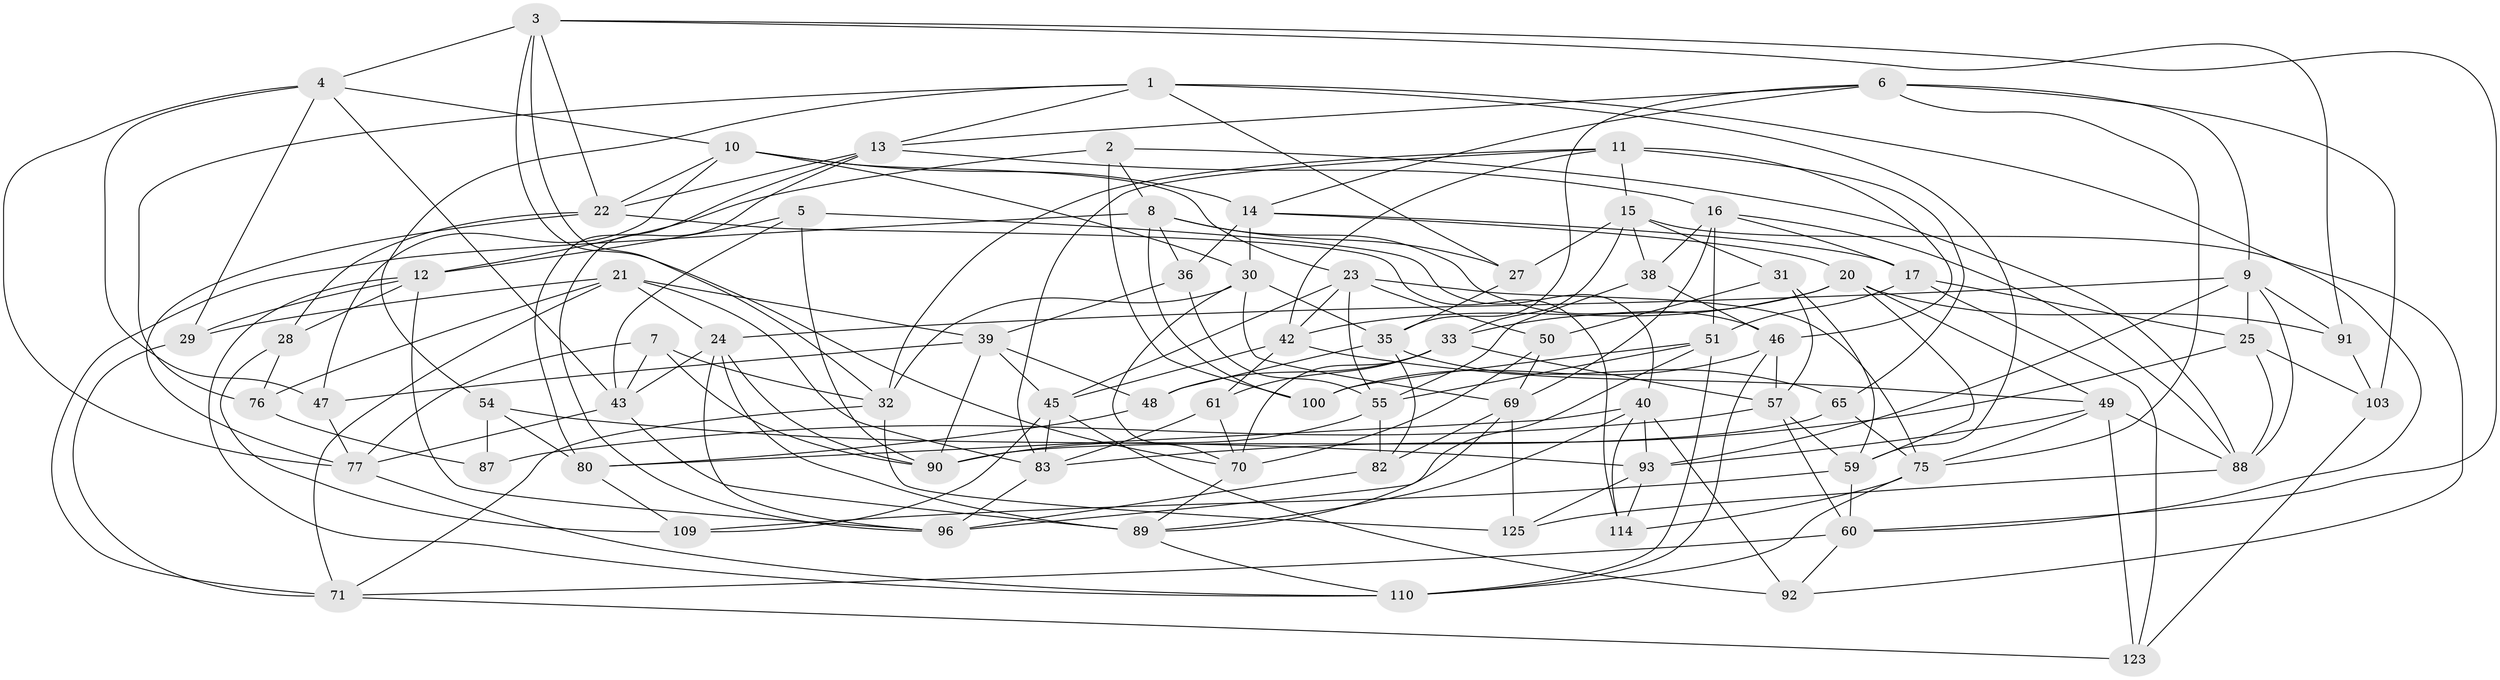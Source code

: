 // original degree distribution, {4: 1.0}
// Generated by graph-tools (version 1.1) at 2025/11/02/27/25 16:11:45]
// undirected, 75 vertices, 197 edges
graph export_dot {
graph [start="1"]
  node [color=gray90,style=filled];
  1 [super="+18"];
  2;
  3 [super="+84"];
  4 [super="+66"];
  5;
  6 [super="+117"];
  7;
  8 [super="+41"];
  9 [super="+62"];
  10 [super="+112"];
  11 [super="+67"];
  12 [super="+19"];
  13 [super="+26"];
  14 [super="+53"];
  15 [super="+101"];
  16 [super="+34"];
  17 [super="+68"];
  20 [super="+85"];
  21 [super="+63"];
  22 [super="+98"];
  23 [super="+115"];
  24 [super="+95"];
  25 [super="+37"];
  27;
  28;
  29;
  30 [super="+105"];
  31;
  32 [super="+111"];
  33 [super="+124"];
  35 [super="+94"];
  36;
  38;
  39 [super="+74"];
  40 [super="+44"];
  42 [super="+97"];
  43 [super="+64"];
  45 [super="+86"];
  46 [super="+56"];
  47;
  48;
  49 [super="+52"];
  50;
  51 [super="+104"];
  54 [super="+72"];
  55 [super="+58"];
  57 [super="+73"];
  59 [super="+116"];
  60 [super="+78"];
  61;
  65;
  69 [super="+81"];
  70 [super="+106"];
  71 [super="+99"];
  75 [super="+79"];
  76;
  77 [super="+118"];
  80 [super="+120"];
  82;
  83 [super="+102"];
  87;
  88 [super="+107"];
  89 [super="+121"];
  90 [super="+113"];
  91;
  92;
  93 [super="+108"];
  96 [super="+122"];
  100;
  103;
  109;
  110 [super="+119"];
  114;
  123;
  125;
  1 -- 76;
  1 -- 27;
  1 -- 54;
  1 -- 59;
  1 -- 13;
  1 -- 60;
  2 -- 8;
  2 -- 100;
  2 -- 12;
  2 -- 88;
  3 -- 91;
  3 -- 22;
  3 -- 32;
  3 -- 4;
  3 -- 60;
  3 -- 70;
  4 -- 10;
  4 -- 29;
  4 -- 43;
  4 -- 77;
  4 -- 47;
  5 -- 90;
  5 -- 40;
  5 -- 43;
  5 -- 12;
  6 -- 14;
  6 -- 75;
  6 -- 35;
  6 -- 13;
  6 -- 103;
  6 -- 9;
  7 -- 77;
  7 -- 90;
  7 -- 43;
  7 -- 32;
  8 -- 27;
  8 -- 100;
  8 -- 36;
  8 -- 46;
  8 -- 71;
  9 -- 88;
  9 -- 24;
  9 -- 93;
  9 -- 91;
  9 -- 25;
  10 -- 30;
  10 -- 22;
  10 -- 47;
  10 -- 14;
  10 -- 23;
  11 -- 15;
  11 -- 42;
  11 -- 65;
  11 -- 83;
  11 -- 46;
  11 -- 32;
  12 -- 96;
  12 -- 110;
  12 -- 29;
  12 -- 28;
  13 -- 22;
  13 -- 16;
  13 -- 96;
  13 -- 80;
  14 -- 36;
  14 -- 20;
  14 -- 30;
  14 -- 17;
  15 -- 27;
  15 -- 33;
  15 -- 92;
  15 -- 38;
  15 -- 31;
  16 -- 17;
  16 -- 51;
  16 -- 38;
  16 -- 88;
  16 -- 69;
  17 -- 123;
  17 -- 25 [weight=2];
  17 -- 51;
  20 -- 42;
  20 -- 59;
  20 -- 33;
  20 -- 91;
  20 -- 49;
  21 -- 76;
  21 -- 29;
  21 -- 24;
  21 -- 83;
  21 -- 39;
  21 -- 71;
  22 -- 77;
  22 -- 28;
  22 -- 114;
  23 -- 55;
  23 -- 45;
  23 -- 50;
  23 -- 75;
  23 -- 42;
  24 -- 89;
  24 -- 43;
  24 -- 90;
  24 -- 96;
  25 -- 83;
  25 -- 103;
  25 -- 88;
  27 -- 35;
  28 -- 76;
  28 -- 109;
  29 -- 71;
  30 -- 35;
  30 -- 70;
  30 -- 32;
  30 -- 69;
  31 -- 50;
  31 -- 59;
  31 -- 57;
  32 -- 71;
  32 -- 125;
  33 -- 61;
  33 -- 48;
  33 -- 57;
  33 -- 70;
  35 -- 82;
  35 -- 48;
  35 -- 65;
  36 -- 55;
  36 -- 39;
  38 -- 46;
  38 -- 55;
  39 -- 47;
  39 -- 45;
  39 -- 48;
  39 -- 90;
  40 -- 80;
  40 -- 114;
  40 -- 92;
  40 -- 93;
  40 -- 89;
  42 -- 45;
  42 -- 61;
  42 -- 49;
  43 -- 77;
  43 -- 89;
  45 -- 92;
  45 -- 109;
  45 -- 83;
  46 -- 100;
  46 -- 110;
  46 -- 57;
  47 -- 77;
  48 -- 80;
  49 -- 88;
  49 -- 75;
  49 -- 93;
  49 -- 123;
  50 -- 70;
  50 -- 69;
  51 -- 110;
  51 -- 55;
  51 -- 100;
  51 -- 96;
  54 -- 87 [weight=2];
  54 -- 80 [weight=2];
  54 -- 93;
  55 -- 90;
  55 -- 82;
  57 -- 60;
  57 -- 87;
  57 -- 59;
  59 -- 60;
  59 -- 109;
  60 -- 92;
  60 -- 71;
  61 -- 70;
  61 -- 83;
  65 -- 75;
  65 -- 90;
  69 -- 82;
  69 -- 89;
  69 -- 125;
  70 -- 89;
  71 -- 123;
  75 -- 114;
  75 -- 110;
  76 -- 87;
  77 -- 110;
  80 -- 109;
  82 -- 96;
  83 -- 96;
  88 -- 125;
  89 -- 110;
  91 -- 103;
  93 -- 114;
  93 -- 125;
  103 -- 123;
}
